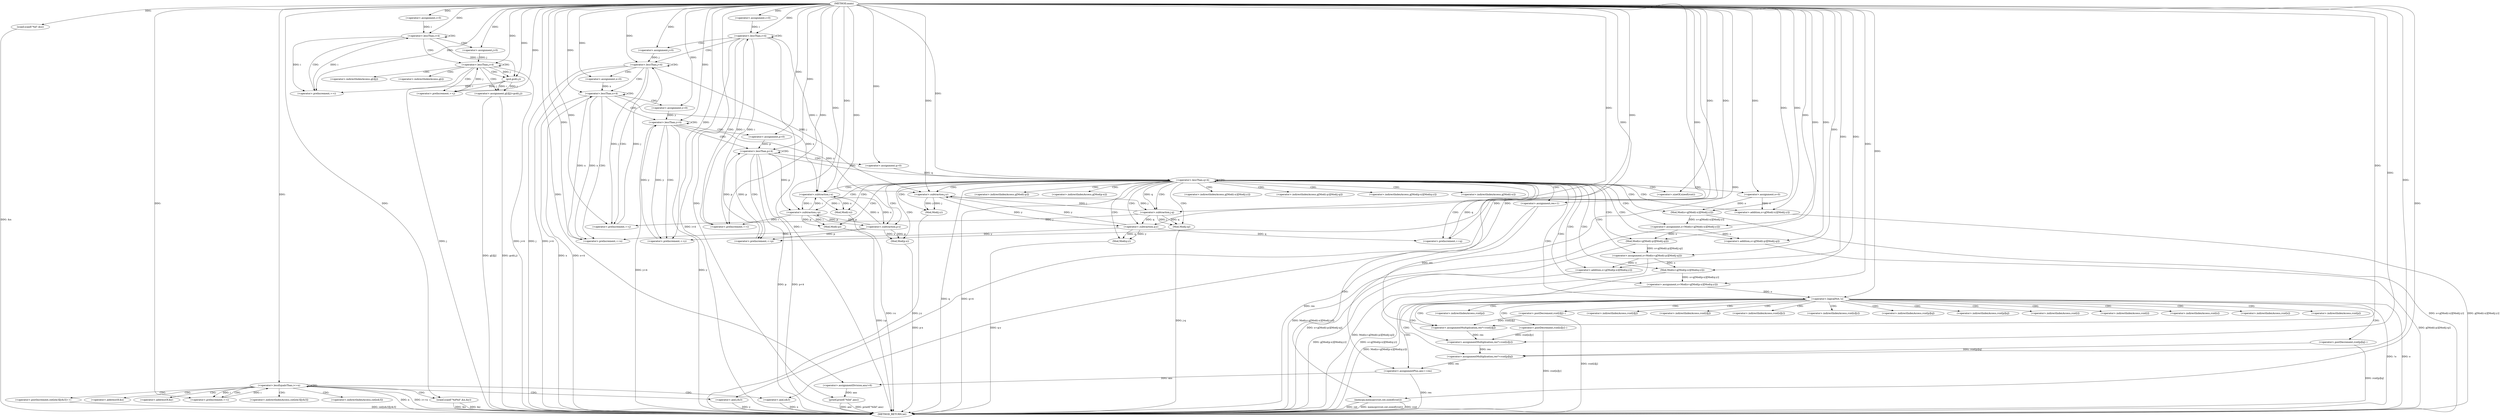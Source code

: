 digraph "main" {  
"1000134" [label = "(METHOD,main)" ]
"1000375" [label = "(METHOD_RETURN,int)" ]
"1000136" [label = "(scanf,scanf(\"%d\",&n))" ]
"1000369" [label = "(<operator>.assignmentDivision,ans/=6)" ]
"1000372" [label = "(printf,printf(\"%lld\",ans))" ]
"1000147" [label = "(<operator>.lessEqualsThan,i<=n)" ]
"1000150" [label = "(<operator>.preIncrement,++i)" ]
"1000171" [label = "(<operator>.assignment,i=0)" ]
"1000174" [label = "(<operator>.lessThan,i<4)" ]
"1000177" [label = "(<operator>.preIncrement,++i)" ]
"1000200" [label = "(<operator>.assignment,i=0)" ]
"1000203" [label = "(<operator>.lessThan,i<4)" ]
"1000206" [label = "(<operator>.preIncrement,++i)" ]
"1000153" [label = "(scanf,scanf(\"%d%d\",&x,&y))" ]
"1000159" [label = "(<operator>.postIncrement,cnt[x&3][y&3]++)" ]
"1000181" [label = "(<operator>.assignment,j=0)" ]
"1000184" [label = "(<operator>.lessThan,j<4)" ]
"1000187" [label = "(<operator>.preIncrement,++j)" ]
"1000189" [label = "(<operator>.assignment,g[i][j]=gcd(i,j))" ]
"1000210" [label = "(<operator>.assignment,j=0)" ]
"1000213" [label = "(<operator>.lessThan,j<4)" ]
"1000216" [label = "(<operator>.preIncrement,++j)" ]
"1000220" [label = "(<operator>.assignment,x=0)" ]
"1000223" [label = "(<operator>.lessThan,x<4)" ]
"1000226" [label = "(<operator>.preIncrement,++x)" ]
"1000195" [label = "(gcd,gcd(i,j))" ]
"1000230" [label = "(<operator>.assignment,y=0)" ]
"1000233" [label = "(<operator>.lessThan,y<4)" ]
"1000236" [label = "(<operator>.preIncrement,++y)" ]
"1000166" [label = "(<operator>.and,y&3)" ]
"1000240" [label = "(<operator>.assignment,p=0)" ]
"1000243" [label = "(<operator>.lessThan,p<4)" ]
"1000246" [label = "(<operator>.preIncrement,++p)" ]
"1000163" [label = "(<operator>.and,x&3)" ]
"1000250" [label = "(<operator>.assignment,q=0)" ]
"1000253" [label = "(<operator>.lessThan,q<4)" ]
"1000256" [label = "(<operator>.preIncrement,++q)" ]
"1000259" [label = "(memcpy,memcpy(rcnt,cnt,sizeof(rcnt)))" ]
"1000265" [label = "(<operator>.assignment,res=1)" ]
"1000269" [label = "(<operator>.assignment,o=0)" ]
"1000272" [label = "(<operator>.assignment,o=Mod(o+g[Mod(i-x)][Mod(j-y)]))" ]
"1000288" [label = "(<operator>.assignment,o=Mod(o+g[Mod(i-p)][Mod(j-q)]))" ]
"1000304" [label = "(<operator>.assignment,o=Mod(o+g[Mod(p-x)][Mod(q-y)]))" ]
"1000321" [label = "(<operator>.logicalNot,!o)" ]
"1000262" [label = "(<operator>.sizeOf,sizeof(rcnt))" ]
"1000274" [label = "(Mod,Mod(o+g[Mod(i-x)][Mod(j-y)]))" ]
"1000290" [label = "(Mod,Mod(o+g[Mod(i-p)][Mod(j-q)]))" ]
"1000306" [label = "(Mod,Mod(o+g[Mod(p-x)][Mod(q-y)]))" ]
"1000366" [label = "(<operator>.assignmentPlus,ans+=res)" ]
"1000275" [label = "(<operator>.addition,o+g[Mod(i-x)][Mod(j-y)])" ]
"1000291" [label = "(<operator>.addition,o+g[Mod(i-p)][Mod(j-q)])" ]
"1000307" [label = "(<operator>.addition,o+g[Mod(p-x)][Mod(q-y)])" ]
"1000325" [label = "(<operator>.assignmentMultiplication,res*=rcnt[i][j])" ]
"1000332" [label = "(<operator>.postDecrement,rcnt[i][j]--)" ]
"1000339" [label = "(<operator>.assignmentMultiplication,res*=rcnt[x][y])" ]
"1000346" [label = "(<operator>.postDecrement,rcnt[x][y]--)" ]
"1000353" [label = "(<operator>.assignmentMultiplication,res*=rcnt[p][q])" ]
"1000360" [label = "(<operator>.postDecrement,rcnt[p][q]--)" ]
"1000284" [label = "(Mod,Mod(j-y))" ]
"1000300" [label = "(Mod,Mod(j-q))" ]
"1000316" [label = "(Mod,Mod(q-y))" ]
"1000280" [label = "(Mod,Mod(i-x))" ]
"1000285" [label = "(<operator>.subtraction,j-y)" ]
"1000296" [label = "(Mod,Mod(i-p))" ]
"1000301" [label = "(<operator>.subtraction,j-q)" ]
"1000312" [label = "(Mod,Mod(p-x))" ]
"1000317" [label = "(<operator>.subtraction,q-y)" ]
"1000281" [label = "(<operator>.subtraction,i-x)" ]
"1000297" [label = "(<operator>.subtraction,i-p)" ]
"1000313" [label = "(<operator>.subtraction,p-x)" ]
"1000155" [label = "(<operator>.addressOf,&x)" ]
"1000157" [label = "(<operator>.addressOf,&y)" ]
"1000160" [label = "(<operator>.indirectIndexAccess,cnt[x&3][y&3])" ]
"1000190" [label = "(<operator>.indirectIndexAccess,g[i][j])" ]
"1000161" [label = "(<operator>.indirectIndexAccess,cnt[x&3])" ]
"1000191" [label = "(<operator>.indirectIndexAccess,g[i])" ]
"1000277" [label = "(<operator>.indirectIndexAccess,g[Mod(i-x)][Mod(j-y)])" ]
"1000293" [label = "(<operator>.indirectIndexAccess,g[Mod(i-p)][Mod(j-q)])" ]
"1000309" [label = "(<operator>.indirectIndexAccess,g[Mod(p-x)][Mod(q-y)])" ]
"1000278" [label = "(<operator>.indirectIndexAccess,g[Mod(i-x)])" ]
"1000294" [label = "(<operator>.indirectIndexAccess,g[Mod(i-p)])" ]
"1000310" [label = "(<operator>.indirectIndexAccess,g[Mod(p-x)])" ]
"1000327" [label = "(<operator>.indirectIndexAccess,rcnt[i][j])" ]
"1000333" [label = "(<operator>.indirectIndexAccess,rcnt[i][j])" ]
"1000341" [label = "(<operator>.indirectIndexAccess,rcnt[x][y])" ]
"1000347" [label = "(<operator>.indirectIndexAccess,rcnt[x][y])" ]
"1000355" [label = "(<operator>.indirectIndexAccess,rcnt[p][q])" ]
"1000361" [label = "(<operator>.indirectIndexAccess,rcnt[p][q])" ]
"1000328" [label = "(<operator>.indirectIndexAccess,rcnt[i])" ]
"1000334" [label = "(<operator>.indirectIndexAccess,rcnt[i])" ]
"1000342" [label = "(<operator>.indirectIndexAccess,rcnt[x])" ]
"1000348" [label = "(<operator>.indirectIndexAccess,rcnt[x])" ]
"1000356" [label = "(<operator>.indirectIndexAccess,rcnt[p])" ]
"1000362" [label = "(<operator>.indirectIndexAccess,rcnt[p])" ]
  "1000136" -> "1000375"  [ label = "DDG: &n"] 
  "1000147" -> "1000375"  [ label = "DDG: n"] 
  "1000147" -> "1000375"  [ label = "DDG: i<=n"] 
  "1000203" -> "1000375"  [ label = "DDG: i"] 
  "1000203" -> "1000375"  [ label = "DDG: i<4"] 
  "1000372" -> "1000375"  [ label = "DDG: ans"] 
  "1000372" -> "1000375"  [ label = "DDG: printf(\"%lld\",ans)"] 
  "1000213" -> "1000375"  [ label = "DDG: j"] 
  "1000213" -> "1000375"  [ label = "DDG: j<4"] 
  "1000223" -> "1000375"  [ label = "DDG: x"] 
  "1000223" -> "1000375"  [ label = "DDG: x<4"] 
  "1000233" -> "1000375"  [ label = "DDG: y"] 
  "1000233" -> "1000375"  [ label = "DDG: y<4"] 
  "1000243" -> "1000375"  [ label = "DDG: p"] 
  "1000243" -> "1000375"  [ label = "DDG: p<4"] 
  "1000253" -> "1000375"  [ label = "DDG: q"] 
  "1000253" -> "1000375"  [ label = "DDG: q<4"] 
  "1000259" -> "1000375"  [ label = "DDG: rcnt"] 
  "1000259" -> "1000375"  [ label = "DDG: cnt"] 
  "1000259" -> "1000375"  [ label = "DDG: memcpy(rcnt,cnt,sizeof(rcnt))"] 
  "1000265" -> "1000375"  [ label = "DDG: res"] 
  "1000280" -> "1000375"  [ label = "DDG: i-x"] 
  "1000284" -> "1000375"  [ label = "DDG: j-y"] 
  "1000275" -> "1000375"  [ label = "DDG: g[Mod(i-x)][Mod(j-y)]"] 
  "1000274" -> "1000375"  [ label = "DDG: o+g[Mod(i-x)][Mod(j-y)]"] 
  "1000272" -> "1000375"  [ label = "DDG: Mod(o+g[Mod(i-x)][Mod(j-y)])"] 
  "1000296" -> "1000375"  [ label = "DDG: i-p"] 
  "1000300" -> "1000375"  [ label = "DDG: j-q"] 
  "1000291" -> "1000375"  [ label = "DDG: g[Mod(i-p)][Mod(j-q)]"] 
  "1000290" -> "1000375"  [ label = "DDG: o+g[Mod(i-p)][Mod(j-q)]"] 
  "1000288" -> "1000375"  [ label = "DDG: Mod(o+g[Mod(i-p)][Mod(j-q)])"] 
  "1000312" -> "1000375"  [ label = "DDG: p-x"] 
  "1000316" -> "1000375"  [ label = "DDG: q-y"] 
  "1000307" -> "1000375"  [ label = "DDG: g[Mod(p-x)][Mod(q-y)]"] 
  "1000306" -> "1000375"  [ label = "DDG: o+g[Mod(p-x)][Mod(q-y)]"] 
  "1000304" -> "1000375"  [ label = "DDG: Mod(o+g[Mod(p-x)][Mod(q-y)])"] 
  "1000321" -> "1000375"  [ label = "DDG: o"] 
  "1000321" -> "1000375"  [ label = "DDG: !o"] 
  "1000332" -> "1000375"  [ label = "DDG: rcnt[i][j]"] 
  "1000346" -> "1000375"  [ label = "DDG: rcnt[x][y]"] 
  "1000360" -> "1000375"  [ label = "DDG: rcnt[p][q]"] 
  "1000366" -> "1000375"  [ label = "DDG: res"] 
  "1000184" -> "1000375"  [ label = "DDG: j"] 
  "1000184" -> "1000375"  [ label = "DDG: j<4"] 
  "1000189" -> "1000375"  [ label = "DDG: g[i][j]"] 
  "1000189" -> "1000375"  [ label = "DDG: gcd(i,j)"] 
  "1000153" -> "1000375"  [ label = "DDG: &x"] 
  "1000153" -> "1000375"  [ label = "DDG: &y"] 
  "1000163" -> "1000375"  [ label = "DDG: x"] 
  "1000166" -> "1000375"  [ label = "DDG: y"] 
  "1000159" -> "1000375"  [ label = "DDG: cnt[x&3][y&3]"] 
  "1000134" -> "1000136"  [ label = "DDG: "] 
  "1000134" -> "1000369"  [ label = "DDG: "] 
  "1000134" -> "1000171"  [ label = "DDG: "] 
  "1000134" -> "1000200"  [ label = "DDG: "] 
  "1000366" -> "1000369"  [ label = "DDG: ans"] 
  "1000134" -> "1000372"  [ label = "DDG: "] 
  "1000369" -> "1000372"  [ label = "DDG: ans"] 
  "1000150" -> "1000147"  [ label = "DDG: i"] 
  "1000134" -> "1000147"  [ label = "DDG: "] 
  "1000147" -> "1000150"  [ label = "DDG: i"] 
  "1000134" -> "1000150"  [ label = "DDG: "] 
  "1000134" -> "1000153"  [ label = "DDG: "] 
  "1000171" -> "1000174"  [ label = "DDG: i"] 
  "1000177" -> "1000174"  [ label = "DDG: i"] 
  "1000134" -> "1000174"  [ label = "DDG: "] 
  "1000174" -> "1000177"  [ label = "DDG: i"] 
  "1000195" -> "1000177"  [ label = "DDG: i"] 
  "1000134" -> "1000177"  [ label = "DDG: "] 
  "1000134" -> "1000181"  [ label = "DDG: "] 
  "1000195" -> "1000189"  [ label = "DDG: j"] 
  "1000195" -> "1000189"  [ label = "DDG: i"] 
  "1000200" -> "1000203"  [ label = "DDG: i"] 
  "1000206" -> "1000203"  [ label = "DDG: i"] 
  "1000134" -> "1000203"  [ label = "DDG: "] 
  "1000203" -> "1000206"  [ label = "DDG: i"] 
  "1000297" -> "1000206"  [ label = "DDG: i"] 
  "1000134" -> "1000206"  [ label = "DDG: "] 
  "1000134" -> "1000210"  [ label = "DDG: "] 
  "1000181" -> "1000184"  [ label = "DDG: j"] 
  "1000187" -> "1000184"  [ label = "DDG: j"] 
  "1000134" -> "1000184"  [ label = "DDG: "] 
  "1000195" -> "1000187"  [ label = "DDG: j"] 
  "1000134" -> "1000187"  [ label = "DDG: "] 
  "1000210" -> "1000213"  [ label = "DDG: j"] 
  "1000216" -> "1000213"  [ label = "DDG: j"] 
  "1000134" -> "1000213"  [ label = "DDG: "] 
  "1000213" -> "1000216"  [ label = "DDG: j"] 
  "1000301" -> "1000216"  [ label = "DDG: j"] 
  "1000134" -> "1000216"  [ label = "DDG: "] 
  "1000134" -> "1000220"  [ label = "DDG: "] 
  "1000174" -> "1000195"  [ label = "DDG: i"] 
  "1000134" -> "1000195"  [ label = "DDG: "] 
  "1000184" -> "1000195"  [ label = "DDG: j"] 
  "1000220" -> "1000223"  [ label = "DDG: x"] 
  "1000226" -> "1000223"  [ label = "DDG: x"] 
  "1000134" -> "1000223"  [ label = "DDG: "] 
  "1000223" -> "1000226"  [ label = "DDG: x"] 
  "1000313" -> "1000226"  [ label = "DDG: x"] 
  "1000134" -> "1000226"  [ label = "DDG: "] 
  "1000134" -> "1000230"  [ label = "DDG: "] 
  "1000134" -> "1000166"  [ label = "DDG: "] 
  "1000230" -> "1000233"  [ label = "DDG: y"] 
  "1000236" -> "1000233"  [ label = "DDG: y"] 
  "1000134" -> "1000233"  [ label = "DDG: "] 
  "1000233" -> "1000236"  [ label = "DDG: y"] 
  "1000317" -> "1000236"  [ label = "DDG: y"] 
  "1000134" -> "1000236"  [ label = "DDG: "] 
  "1000134" -> "1000240"  [ label = "DDG: "] 
  "1000134" -> "1000163"  [ label = "DDG: "] 
  "1000240" -> "1000243"  [ label = "DDG: p"] 
  "1000246" -> "1000243"  [ label = "DDG: p"] 
  "1000134" -> "1000243"  [ label = "DDG: "] 
  "1000243" -> "1000246"  [ label = "DDG: p"] 
  "1000313" -> "1000246"  [ label = "DDG: p"] 
  "1000134" -> "1000246"  [ label = "DDG: "] 
  "1000134" -> "1000250"  [ label = "DDG: "] 
  "1000250" -> "1000253"  [ label = "DDG: q"] 
  "1000256" -> "1000253"  [ label = "DDG: q"] 
  "1000134" -> "1000253"  [ label = "DDG: "] 
  "1000317" -> "1000256"  [ label = "DDG: q"] 
  "1000134" -> "1000256"  [ label = "DDG: "] 
  "1000134" -> "1000265"  [ label = "DDG: "] 
  "1000134" -> "1000269"  [ label = "DDG: "] 
  "1000274" -> "1000272"  [ label = "DDG: o+g[Mod(i-x)][Mod(j-y)]"] 
  "1000290" -> "1000288"  [ label = "DDG: o+g[Mod(i-p)][Mod(j-q)]"] 
  "1000306" -> "1000304"  [ label = "DDG: o+g[Mod(p-x)][Mod(q-y)]"] 
  "1000134" -> "1000259"  [ label = "DDG: "] 
  "1000134" -> "1000272"  [ label = "DDG: "] 
  "1000134" -> "1000288"  [ label = "DDG: "] 
  "1000134" -> "1000304"  [ label = "DDG: "] 
  "1000134" -> "1000262"  [ label = "DDG: "] 
  "1000269" -> "1000274"  [ label = "DDG: o"] 
  "1000134" -> "1000274"  [ label = "DDG: "] 
  "1000272" -> "1000290"  [ label = "DDG: o"] 
  "1000134" -> "1000290"  [ label = "DDG: "] 
  "1000288" -> "1000306"  [ label = "DDG: o"] 
  "1000134" -> "1000306"  [ label = "DDG: "] 
  "1000304" -> "1000321"  [ label = "DDG: o"] 
  "1000134" -> "1000321"  [ label = "DDG: "] 
  "1000353" -> "1000366"  [ label = "DDG: res"] 
  "1000134" -> "1000366"  [ label = "DDG: "] 
  "1000269" -> "1000275"  [ label = "DDG: o"] 
  "1000134" -> "1000275"  [ label = "DDG: "] 
  "1000272" -> "1000291"  [ label = "DDG: o"] 
  "1000134" -> "1000291"  [ label = "DDG: "] 
  "1000288" -> "1000307"  [ label = "DDG: o"] 
  "1000134" -> "1000307"  [ label = "DDG: "] 
  "1000332" -> "1000325"  [ label = "DDG: rcnt[i][j]"] 
  "1000346" -> "1000339"  [ label = "DDG: rcnt[x][y]"] 
  "1000360" -> "1000353"  [ label = "DDG: rcnt[p][q]"] 
  "1000265" -> "1000325"  [ label = "DDG: res"] 
  "1000134" -> "1000325"  [ label = "DDG: "] 
  "1000325" -> "1000339"  [ label = "DDG: res"] 
  "1000134" -> "1000339"  [ label = "DDG: "] 
  "1000339" -> "1000353"  [ label = "DDG: res"] 
  "1000134" -> "1000353"  [ label = "DDG: "] 
  "1000285" -> "1000284"  [ label = "DDG: y"] 
  "1000285" -> "1000284"  [ label = "DDG: j"] 
  "1000301" -> "1000300"  [ label = "DDG: q"] 
  "1000301" -> "1000300"  [ label = "DDG: j"] 
  "1000317" -> "1000316"  [ label = "DDG: q"] 
  "1000317" -> "1000316"  [ label = "DDG: y"] 
  "1000281" -> "1000280"  [ label = "DDG: x"] 
  "1000281" -> "1000280"  [ label = "DDG: i"] 
  "1000213" -> "1000285"  [ label = "DDG: j"] 
  "1000301" -> "1000285"  [ label = "DDG: j"] 
  "1000134" -> "1000285"  [ label = "DDG: "] 
  "1000233" -> "1000285"  [ label = "DDG: y"] 
  "1000317" -> "1000285"  [ label = "DDG: y"] 
  "1000297" -> "1000296"  [ label = "DDG: i"] 
  "1000297" -> "1000296"  [ label = "DDG: p"] 
  "1000285" -> "1000301"  [ label = "DDG: j"] 
  "1000134" -> "1000301"  [ label = "DDG: "] 
  "1000253" -> "1000301"  [ label = "DDG: q"] 
  "1000313" -> "1000312"  [ label = "DDG: x"] 
  "1000313" -> "1000312"  [ label = "DDG: p"] 
  "1000301" -> "1000317"  [ label = "DDG: q"] 
  "1000134" -> "1000317"  [ label = "DDG: "] 
  "1000285" -> "1000317"  [ label = "DDG: y"] 
  "1000203" -> "1000281"  [ label = "DDG: i"] 
  "1000297" -> "1000281"  [ label = "DDG: i"] 
  "1000134" -> "1000281"  [ label = "DDG: "] 
  "1000223" -> "1000281"  [ label = "DDG: x"] 
  "1000313" -> "1000281"  [ label = "DDG: x"] 
  "1000281" -> "1000297"  [ label = "DDG: i"] 
  "1000134" -> "1000297"  [ label = "DDG: "] 
  "1000243" -> "1000297"  [ label = "DDG: p"] 
  "1000313" -> "1000297"  [ label = "DDG: p"] 
  "1000297" -> "1000313"  [ label = "DDG: p"] 
  "1000134" -> "1000313"  [ label = "DDG: "] 
  "1000281" -> "1000313"  [ label = "DDG: x"] 
  "1000147" -> "1000161"  [ label = "CDG: "] 
  "1000147" -> "1000150"  [ label = "CDG: "] 
  "1000147" -> "1000166"  [ label = "CDG: "] 
  "1000147" -> "1000157"  [ label = "CDG: "] 
  "1000147" -> "1000160"  [ label = "CDG: "] 
  "1000147" -> "1000153"  [ label = "CDG: "] 
  "1000147" -> "1000163"  [ label = "CDG: "] 
  "1000147" -> "1000159"  [ label = "CDG: "] 
  "1000147" -> "1000155"  [ label = "CDG: "] 
  "1000147" -> "1000147"  [ label = "CDG: "] 
  "1000174" -> "1000174"  [ label = "CDG: "] 
  "1000174" -> "1000184"  [ label = "CDG: "] 
  "1000174" -> "1000177"  [ label = "CDG: "] 
  "1000174" -> "1000181"  [ label = "CDG: "] 
  "1000203" -> "1000210"  [ label = "CDG: "] 
  "1000203" -> "1000206"  [ label = "CDG: "] 
  "1000203" -> "1000213"  [ label = "CDG: "] 
  "1000203" -> "1000203"  [ label = "CDG: "] 
  "1000184" -> "1000191"  [ label = "CDG: "] 
  "1000184" -> "1000190"  [ label = "CDG: "] 
  "1000184" -> "1000187"  [ label = "CDG: "] 
  "1000184" -> "1000195"  [ label = "CDG: "] 
  "1000184" -> "1000189"  [ label = "CDG: "] 
  "1000184" -> "1000184"  [ label = "CDG: "] 
  "1000213" -> "1000216"  [ label = "CDG: "] 
  "1000213" -> "1000220"  [ label = "CDG: "] 
  "1000213" -> "1000213"  [ label = "CDG: "] 
  "1000213" -> "1000223"  [ label = "CDG: "] 
  "1000223" -> "1000233"  [ label = "CDG: "] 
  "1000223" -> "1000226"  [ label = "CDG: "] 
  "1000223" -> "1000230"  [ label = "CDG: "] 
  "1000223" -> "1000223"  [ label = "CDG: "] 
  "1000233" -> "1000233"  [ label = "CDG: "] 
  "1000233" -> "1000243"  [ label = "CDG: "] 
  "1000233" -> "1000236"  [ label = "CDG: "] 
  "1000233" -> "1000240"  [ label = "CDG: "] 
  "1000243" -> "1000243"  [ label = "CDG: "] 
  "1000243" -> "1000250"  [ label = "CDG: "] 
  "1000243" -> "1000246"  [ label = "CDG: "] 
  "1000243" -> "1000253"  [ label = "CDG: "] 
  "1000253" -> "1000294"  [ label = "CDG: "] 
  "1000253" -> "1000285"  [ label = "CDG: "] 
  "1000253" -> "1000293"  [ label = "CDG: "] 
  "1000253" -> "1000312"  [ label = "CDG: "] 
  "1000253" -> "1000310"  [ label = "CDG: "] 
  "1000253" -> "1000291"  [ label = "CDG: "] 
  "1000253" -> "1000274"  [ label = "CDG: "] 
  "1000253" -> "1000277"  [ label = "CDG: "] 
  "1000253" -> "1000321"  [ label = "CDG: "] 
  "1000253" -> "1000313"  [ label = "CDG: "] 
  "1000253" -> "1000259"  [ label = "CDG: "] 
  "1000253" -> "1000281"  [ label = "CDG: "] 
  "1000253" -> "1000316"  [ label = "CDG: "] 
  "1000253" -> "1000269"  [ label = "CDG: "] 
  "1000253" -> "1000284"  [ label = "CDG: "] 
  "1000253" -> "1000300"  [ label = "CDG: "] 
  "1000253" -> "1000304"  [ label = "CDG: "] 
  "1000253" -> "1000288"  [ label = "CDG: "] 
  "1000253" -> "1000265"  [ label = "CDG: "] 
  "1000253" -> "1000297"  [ label = "CDG: "] 
  "1000253" -> "1000307"  [ label = "CDG: "] 
  "1000253" -> "1000290"  [ label = "CDG: "] 
  "1000253" -> "1000306"  [ label = "CDG: "] 
  "1000253" -> "1000309"  [ label = "CDG: "] 
  "1000253" -> "1000262"  [ label = "CDG: "] 
  "1000253" -> "1000272"  [ label = "CDG: "] 
  "1000253" -> "1000296"  [ label = "CDG: "] 
  "1000253" -> "1000253"  [ label = "CDG: "] 
  "1000253" -> "1000280"  [ label = "CDG: "] 
  "1000253" -> "1000278"  [ label = "CDG: "] 
  "1000253" -> "1000301"  [ label = "CDG: "] 
  "1000253" -> "1000256"  [ label = "CDG: "] 
  "1000253" -> "1000317"  [ label = "CDG: "] 
  "1000253" -> "1000275"  [ label = "CDG: "] 
  "1000321" -> "1000332"  [ label = "CDG: "] 
  "1000321" -> "1000362"  [ label = "CDG: "] 
  "1000321" -> "1000353"  [ label = "CDG: "] 
  "1000321" -> "1000355"  [ label = "CDG: "] 
  "1000321" -> "1000334"  [ label = "CDG: "] 
  "1000321" -> "1000348"  [ label = "CDG: "] 
  "1000321" -> "1000339"  [ label = "CDG: "] 
  "1000321" -> "1000341"  [ label = "CDG: "] 
  "1000321" -> "1000342"  [ label = "CDG: "] 
  "1000321" -> "1000333"  [ label = "CDG: "] 
  "1000321" -> "1000360"  [ label = "CDG: "] 
  "1000321" -> "1000356"  [ label = "CDG: "] 
  "1000321" -> "1000328"  [ label = "CDG: "] 
  "1000321" -> "1000346"  [ label = "CDG: "] 
  "1000321" -> "1000366"  [ label = "CDG: "] 
  "1000321" -> "1000361"  [ label = "CDG: "] 
  "1000321" -> "1000347"  [ label = "CDG: "] 
  "1000321" -> "1000327"  [ label = "CDG: "] 
  "1000321" -> "1000325"  [ label = "CDG: "] 
}
